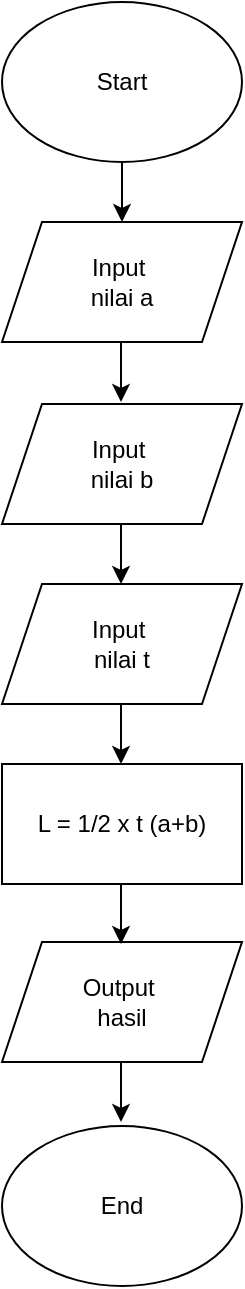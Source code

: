 <mxfile version="19.0.0" type="device"><diagram id="gzA059kGv8VxrKrsuWwc" name="Page-1"><mxGraphModel dx="1955" dy="1328" grid="1" gridSize="10" guides="1" tooltips="1" connect="1" arrows="1" fold="1" page="1" pageScale="1" pageWidth="1100" pageHeight="1700" math="0" shadow="0"><root><mxCell id="0"/><mxCell id="1" parent="0"/><mxCell id="LAOiktYQjSLyrDGNre70-1" value="Start" style="ellipse;whiteSpace=wrap;html=1;" vertex="1" parent="1"><mxGeometry x="492" y="200" width="120" height="80" as="geometry"/></mxCell><mxCell id="LAOiktYQjSLyrDGNre70-2" value="End" style="ellipse;whiteSpace=wrap;html=1;" vertex="1" parent="1"><mxGeometry x="492" y="762" width="120" height="80" as="geometry"/></mxCell><mxCell id="LAOiktYQjSLyrDGNre70-3" value="" style="endArrow=classic;html=1;rounded=0;exitX=0.5;exitY=1;exitDx=0;exitDy=0;" edge="1" parent="1" source="LAOiktYQjSLyrDGNre70-1"><mxGeometry width="50" height="50" relative="1" as="geometry"><mxPoint x="532" y="260" as="sourcePoint"/><mxPoint x="552" y="310" as="targetPoint"/></mxGeometry></mxCell><mxCell id="LAOiktYQjSLyrDGNre70-4" value="Input&amp;nbsp;&lt;br&gt;nilai a" style="shape=parallelogram;perimeter=parallelogramPerimeter;whiteSpace=wrap;html=1;fixedSize=1;" vertex="1" parent="1"><mxGeometry x="492" y="310" width="120" height="60" as="geometry"/></mxCell><mxCell id="LAOiktYQjSLyrDGNre70-5" value="L = 1/2 x t (a+b)" style="rounded=0;whiteSpace=wrap;html=1;" vertex="1" parent="1"><mxGeometry x="492" y="581" width="120" height="60" as="geometry"/></mxCell><mxCell id="LAOiktYQjSLyrDGNre70-6" value="Output&amp;nbsp;&lt;br&gt;hasil" style="shape=parallelogram;perimeter=parallelogramPerimeter;whiteSpace=wrap;html=1;fixedSize=1;" vertex="1" parent="1"><mxGeometry x="492" y="670" width="120" height="60" as="geometry"/></mxCell><mxCell id="LAOiktYQjSLyrDGNre70-7" value="Input&amp;nbsp;&lt;br&gt;nilai b" style="shape=parallelogram;perimeter=parallelogramPerimeter;whiteSpace=wrap;html=1;fixedSize=1;" vertex="1" parent="1"><mxGeometry x="492" y="401" width="120" height="60" as="geometry"/></mxCell><mxCell id="LAOiktYQjSLyrDGNre70-8" value="Input&amp;nbsp;&lt;br&gt;nilai t" style="shape=parallelogram;perimeter=parallelogramPerimeter;whiteSpace=wrap;html=1;fixedSize=1;" vertex="1" parent="1"><mxGeometry x="492" y="491" width="120" height="60" as="geometry"/></mxCell><mxCell id="LAOiktYQjSLyrDGNre70-9" value="" style="endArrow=classic;html=1;rounded=0;exitX=0.5;exitY=1;exitDx=0;exitDy=0;" edge="1" parent="1"><mxGeometry width="50" height="50" relative="1" as="geometry"><mxPoint x="551.5" y="370" as="sourcePoint"/><mxPoint x="551.5" y="400" as="targetPoint"/></mxGeometry></mxCell><mxCell id="LAOiktYQjSLyrDGNre70-10" value="" style="endArrow=classic;html=1;rounded=0;exitX=0.5;exitY=1;exitDx=0;exitDy=0;" edge="1" parent="1"><mxGeometry width="50" height="50" relative="1" as="geometry"><mxPoint x="551.5" y="461" as="sourcePoint"/><mxPoint x="551.5" y="491" as="targetPoint"/></mxGeometry></mxCell><mxCell id="LAOiktYQjSLyrDGNre70-11" value="" style="endArrow=classic;html=1;rounded=0;exitX=0.5;exitY=1;exitDx=0;exitDy=0;" edge="1" parent="1"><mxGeometry width="50" height="50" relative="1" as="geometry"><mxPoint x="551.5" y="551" as="sourcePoint"/><mxPoint x="551.5" y="581" as="targetPoint"/></mxGeometry></mxCell><mxCell id="LAOiktYQjSLyrDGNre70-12" value="" style="endArrow=classic;html=1;rounded=0;exitX=0.5;exitY=1;exitDx=0;exitDy=0;" edge="1" parent="1"><mxGeometry width="50" height="50" relative="1" as="geometry"><mxPoint x="551.5" y="641" as="sourcePoint"/><mxPoint x="551.5" y="671" as="targetPoint"/></mxGeometry></mxCell><mxCell id="LAOiktYQjSLyrDGNre70-13" value="" style="endArrow=classic;html=1;rounded=0;exitX=0.5;exitY=1;exitDx=0;exitDy=0;" edge="1" parent="1"><mxGeometry width="50" height="50" relative="1" as="geometry"><mxPoint x="551.5" y="730" as="sourcePoint"/><mxPoint x="551.5" y="760" as="targetPoint"/></mxGeometry></mxCell></root></mxGraphModel></diagram></mxfile>